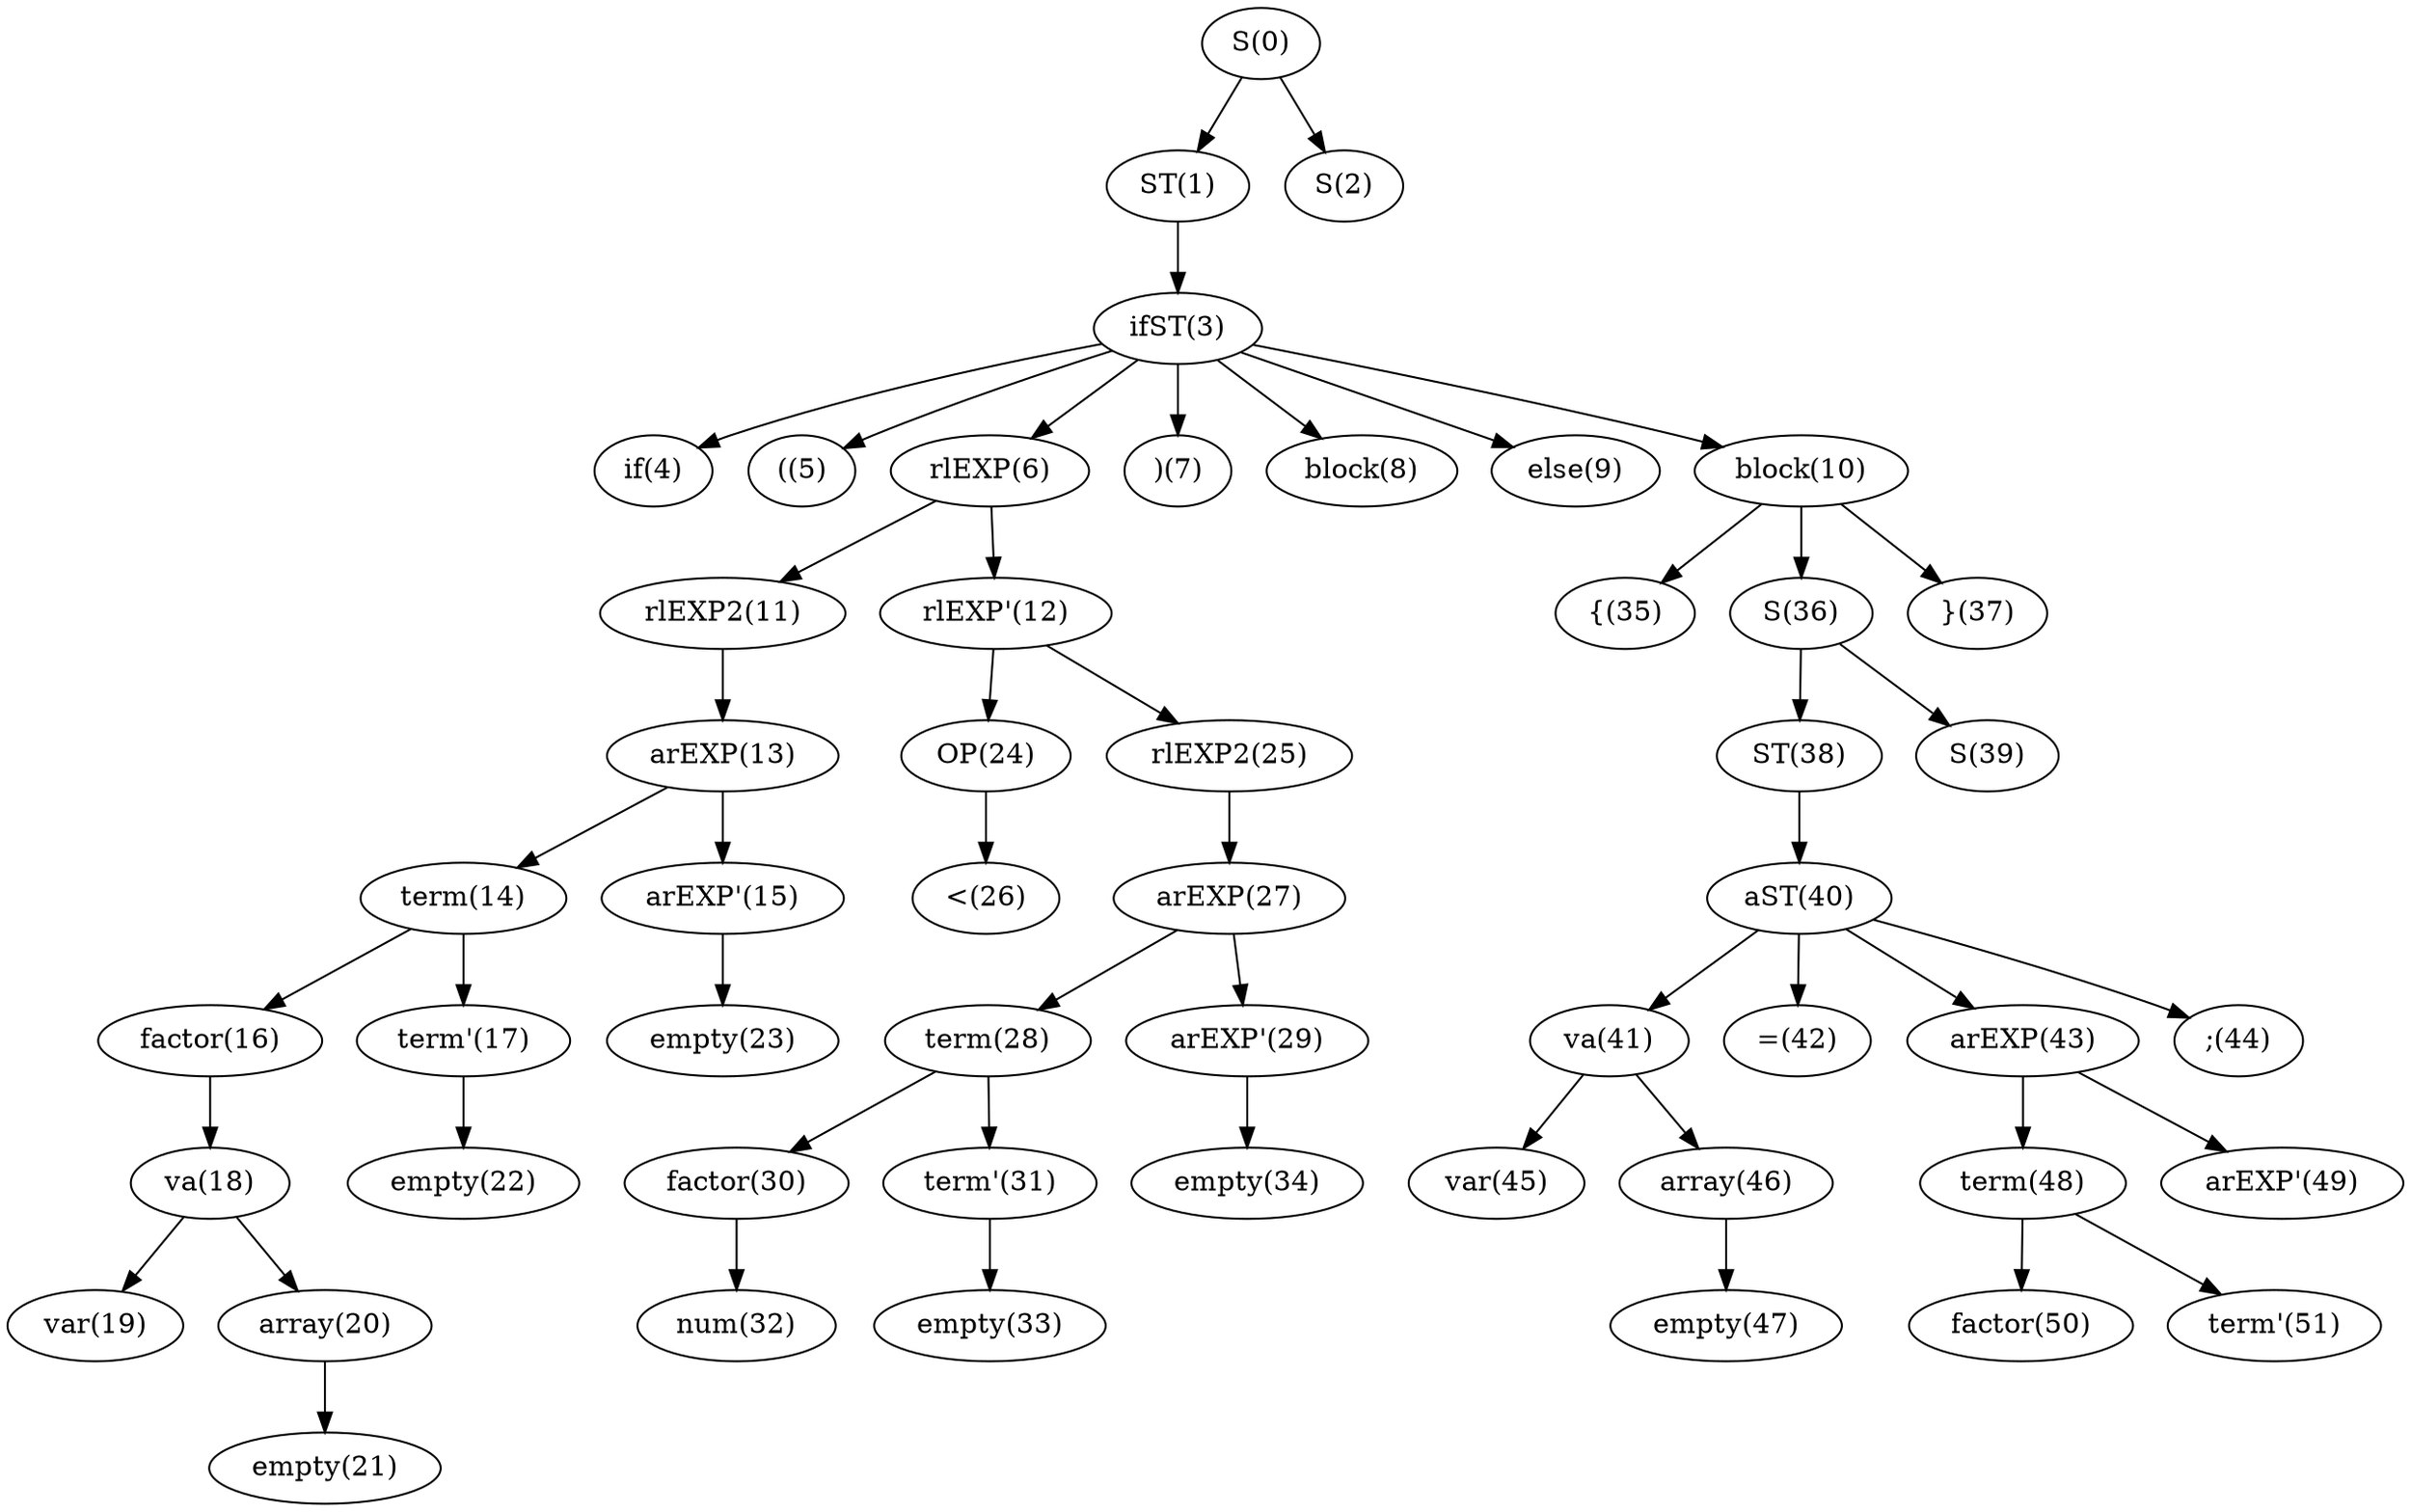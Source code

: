 // Graph
digraph {
	"S(0)" -> "ST(1)" [constraint=true]
	"S(0)" -> "S(2)" [constraint=true]
	"ST(1)" -> "ifST(3)" [constraint=true]
	"ifST(3)" -> "if(4)" [constraint=true]
	"ifST(3)" -> "((5)" [constraint=true]
	"ifST(3)" -> "rlEXP(6)" [constraint=true]
	"ifST(3)" -> ")(7)" [constraint=true]
	"ifST(3)" -> "block(8)" [constraint=true]
	"ifST(3)" -> "else(9)" [constraint=true]
	"ifST(3)" -> "block(10)" [constraint=true]
	"rlEXP(6)" -> "rlEXP2(11)" [constraint=true]
	"rlEXP(6)" -> "rlEXP'(12)" [constraint=true]
	"rlEXP2(11)" -> "arEXP(13)" [constraint=true]
	"arEXP(13)" -> "term(14)" [constraint=true]
	"arEXP(13)" -> "arEXP'(15)" [constraint=true]
	"term(14)" -> "factor(16)" [constraint=true]
	"term(14)" -> "term'(17)" [constraint=true]
	"factor(16)" -> "va(18)" [constraint=true]
	"va(18)" -> "var(19)" [constraint=true]
	"va(18)" -> "array(20)" [constraint=true]
	"array(20)" -> "empty(21)" [constraint=true]
	"term'(17)" -> "empty(22)" [constraint=true]
	"arEXP'(15)" -> "empty(23)" [constraint=true]
	"rlEXP'(12)" -> "OP(24)" [constraint=true]
	"rlEXP'(12)" -> "rlEXP2(25)" [constraint=true]
	"OP(24)" -> "<(26)" [constraint=true]
	"rlEXP2(25)" -> "arEXP(27)" [constraint=true]
	"arEXP(27)" -> "term(28)" [constraint=true]
	"arEXP(27)" -> "arEXP'(29)" [constraint=true]
	"term(28)" -> "factor(30)" [constraint=true]
	"term(28)" -> "term'(31)" [constraint=true]
	"factor(30)" -> "num(32)" [constraint=true]
	"term'(31)" -> "empty(33)" [constraint=true]
	"arEXP'(29)" -> "empty(34)" [constraint=true]
	"block(10)" -> "{(35)" [constraint=true]
	"block(10)" -> "S(36)" [constraint=true]
	"block(10)" -> "}(37)" [constraint=true]
	"S(36)" -> "ST(38)" [constraint=true]
	"S(36)" -> "S(39)" [constraint=true]
	"ST(38)" -> "aST(40)" [constraint=true]
	"aST(40)" -> "va(41)" [constraint=true]
	"aST(40)" -> "=(42)" [constraint=true]
	"aST(40)" -> "arEXP(43)" [constraint=true]
	"aST(40)" -> ";(44)" [constraint=true]
	"va(41)" -> "var(45)" [constraint=true]
	"va(41)" -> "array(46)" [constraint=true]
	"array(46)" -> "empty(47)" [constraint=true]
	"arEXP(43)" -> "term(48)" [constraint=true]
	"arEXP(43)" -> "arEXP'(49)" [constraint=true]
	"term(48)" -> "factor(50)" [constraint=true]
	"term(48)" -> "term'(51)" [constraint=true]
}
